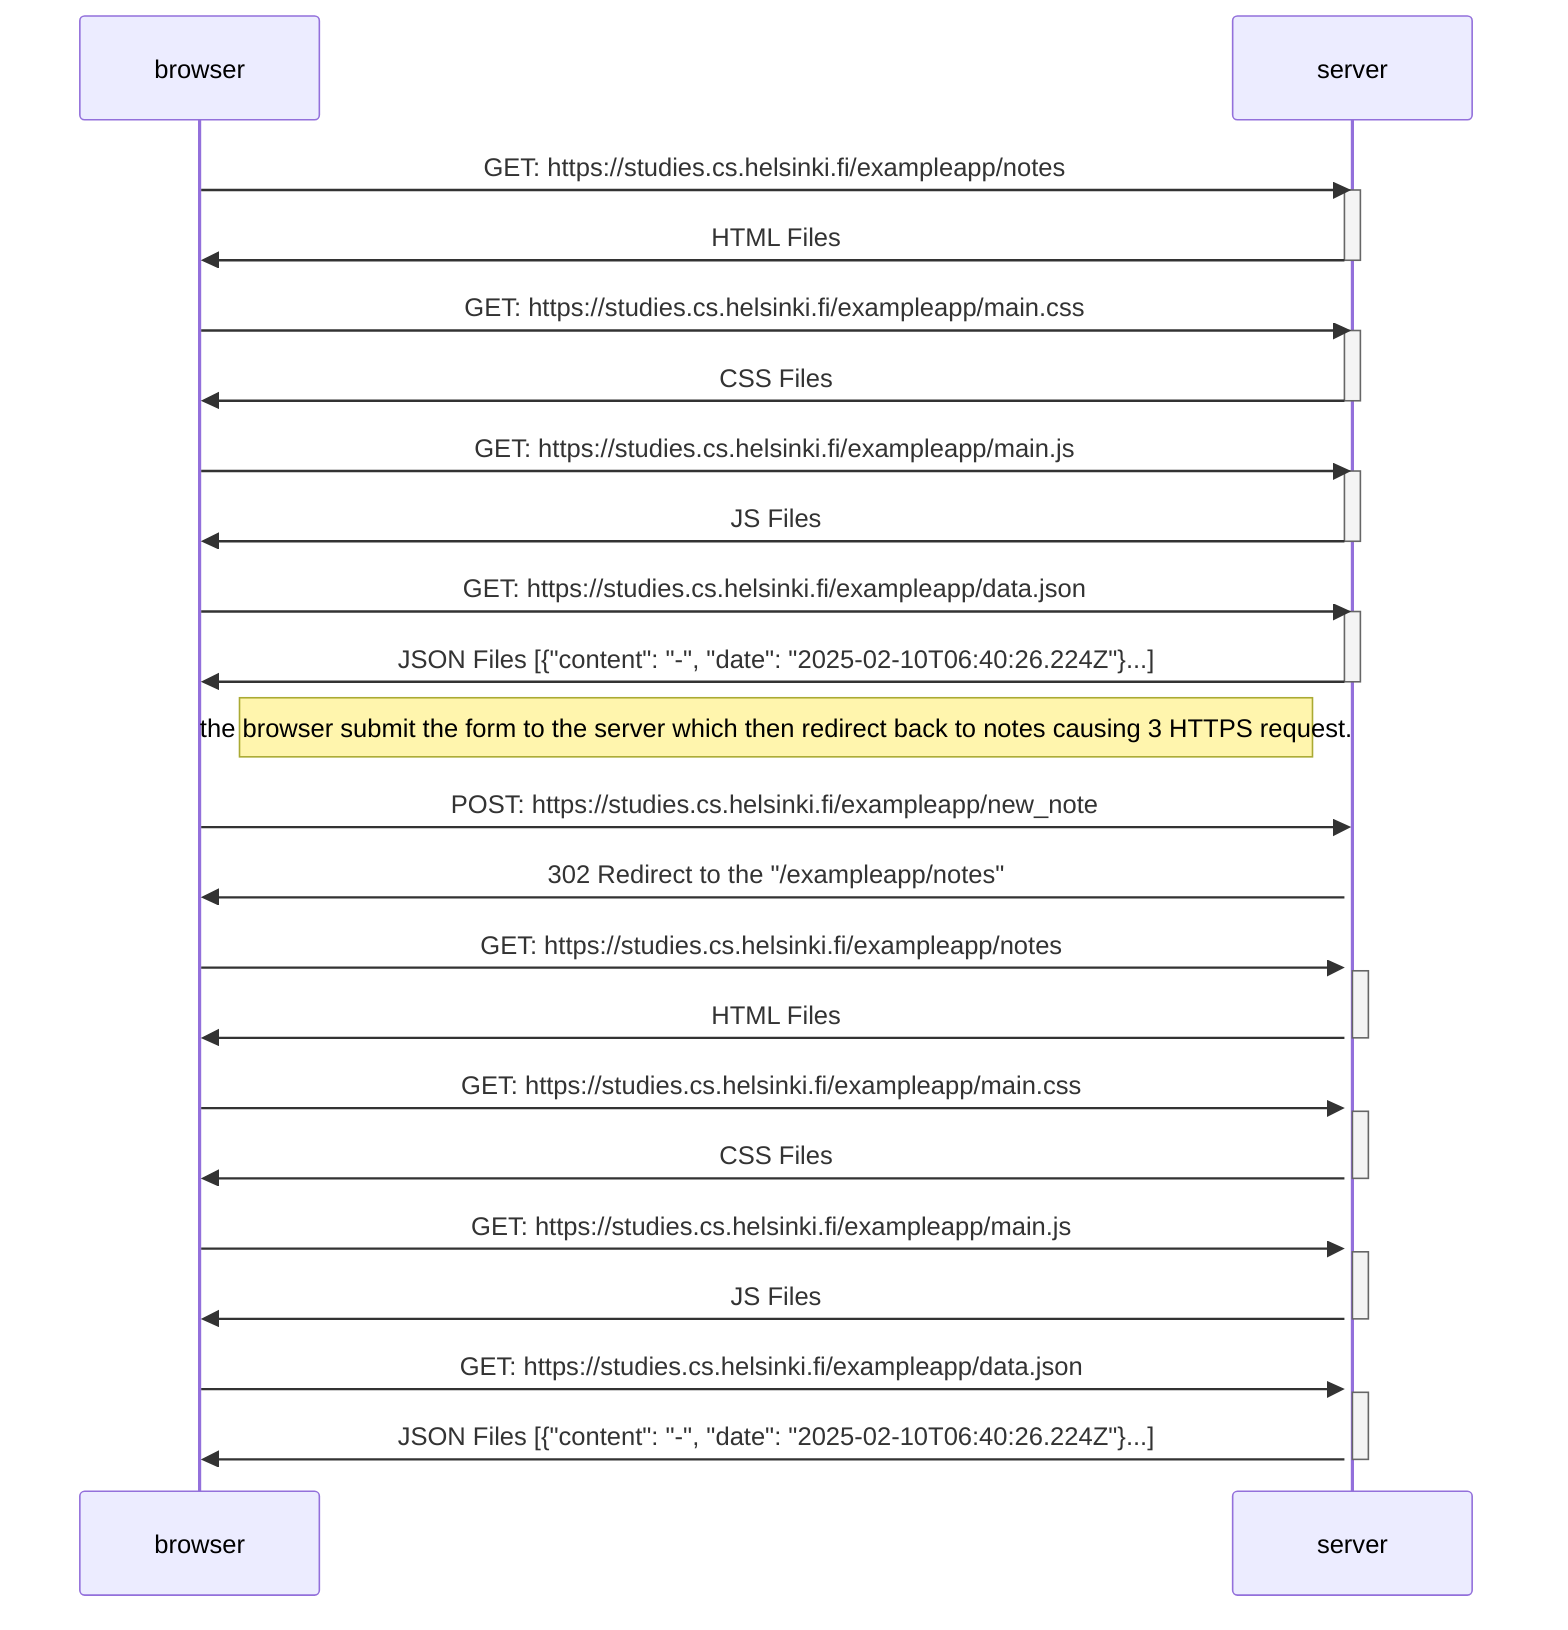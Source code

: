 sequenceDiagram
    participant browser
    participant server

    browser ->> server: GET: https://studies.cs.helsinki.fi/exampleapp/notes
    activate server
    server ->> browser: HTML Files
    deactivate server

    browser ->> server: GET: https://studies.cs.helsinki.fi/exampleapp/main.css
    activate server
    server ->> browser: CSS Files
    deactivate server

    browser ->> server: GET: https://studies.cs.helsinki.fi/exampleapp/main.js
    activate server
    server ->> browser: JS Files
    deactivate server

    browser ->> server: GET: https://studies.cs.helsinki.fi/exampleapp/data.json
    activate server
    server ->> browser: JSON Files [{"content": "-", "date": "2025-02-10T06:40:26.224Z"}...]
    deactivate server

    Note right of browser: the browser submit the form to the server which then redirect back to notes causing 3 HTTPS request.
    browser ->> server: POST: https://studies.cs.helsinki.fi/exampleapp/new_note
    activate server
    server ->> browser: 302 Redirect to the "/exampleapp/notes"

    browser ->> server: GET: https://studies.cs.helsinki.fi/exampleapp/notes
    activate server
    server ->> browser: HTML Files
    deactivate server

    browser ->> server: GET: https://studies.cs.helsinki.fi/exampleapp/main.css
    activate server
    server ->> browser: CSS Files
    deactivate server

    browser ->> server: GET: https://studies.cs.helsinki.fi/exampleapp/main.js
    activate server
    server ->> browser: JS Files
    deactivate server

    browser ->> server: GET: https://studies.cs.helsinki.fi/exampleapp/data.json
    activate server
    server ->> browser: JSON Files [{"content": "-", "date": "2025-02-10T06:40:26.224Z"}...]
    deactivate server